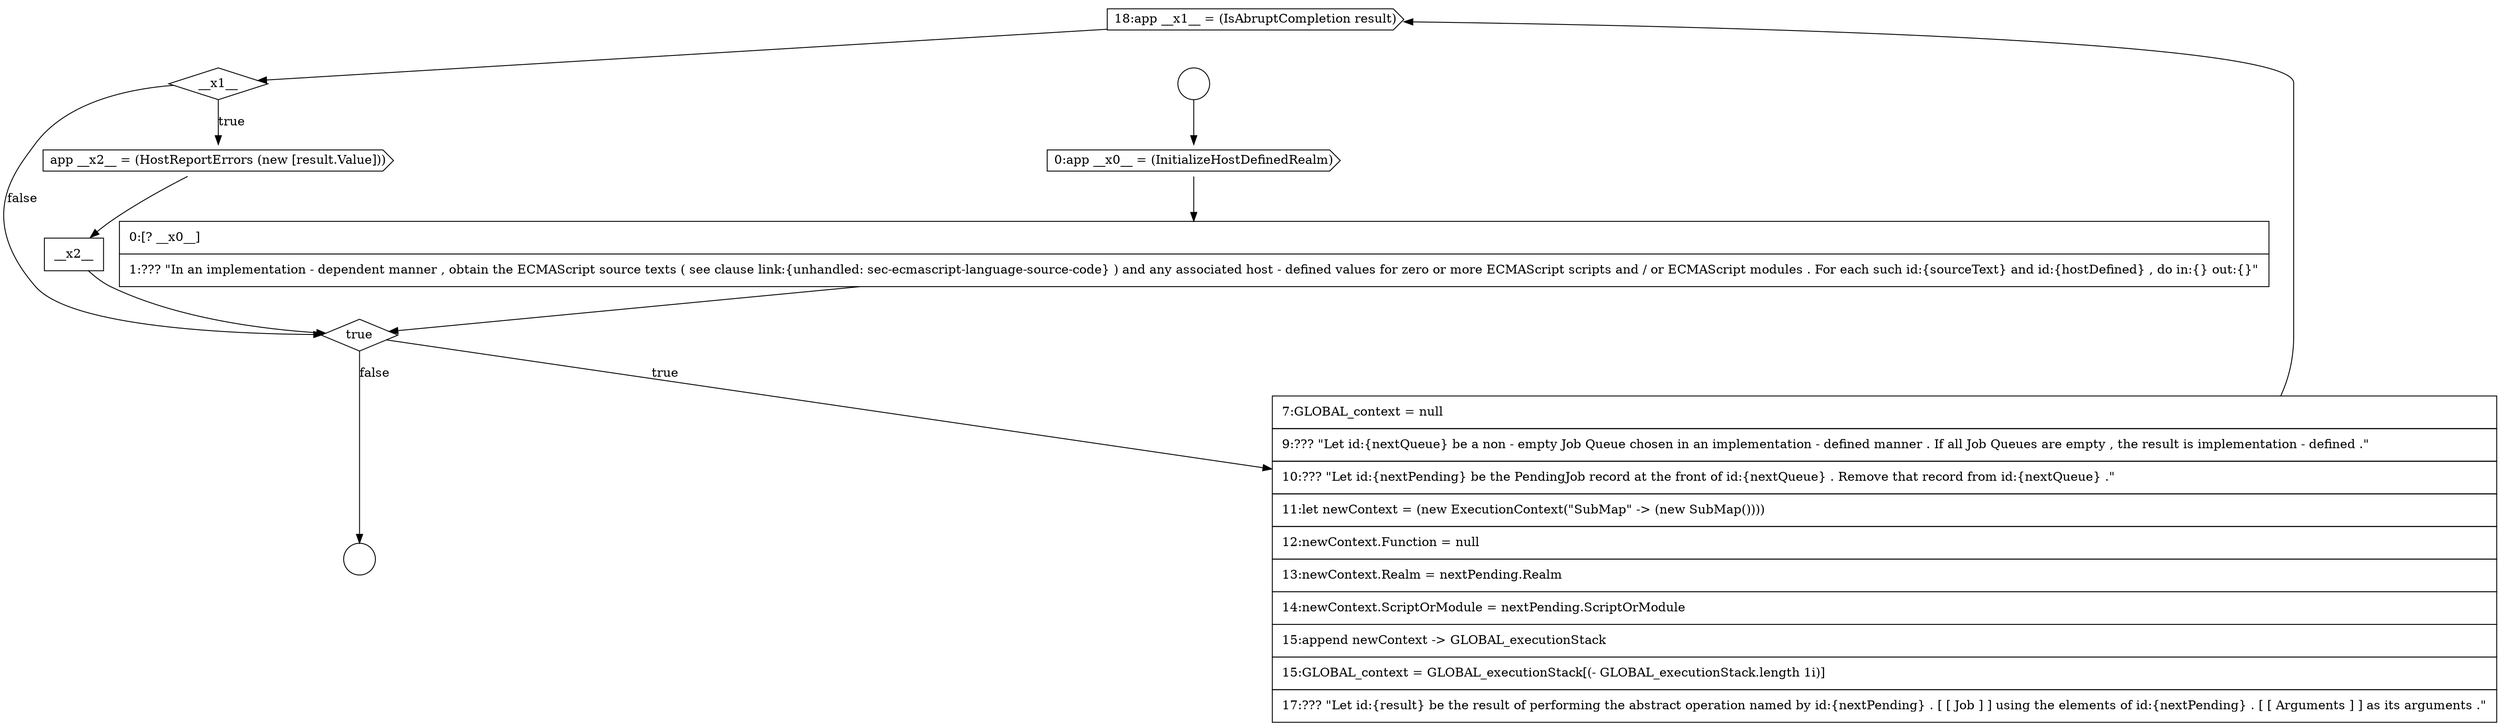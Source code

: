 digraph {
  node1501 [shape=cds, label=<<font color="black">18:app __x1__ = (IsAbruptCompletion result)</font>> color="black" fillcolor="white" style=filled]
  node1497 [shape=cds, label=<<font color="black">0:app __x0__ = (InitializeHostDefinedRealm)</font>> color="black" fillcolor="white" style=filled]
  node1502 [shape=diamond, label=<<font color="black">__x1__</font>> color="black" fillcolor="white" style=filled]
  node1498 [shape=none, margin=0, label=<<font color="black">
    <table border="0" cellborder="1" cellspacing="0" cellpadding="10">
      <tr><td align="left">0:[? __x0__]</td></tr>
      <tr><td align="left">1:??? &quot;In an implementation - dependent manner , obtain the ECMAScript source texts ( see clause link:{unhandled: sec-ecmascript-language-source-code} ) and any associated host - defined values for zero or more ECMAScript scripts and / or ECMAScript modules . For each such id:{sourceText} and id:{hostDefined} , do in:{} out:{}&quot;</td></tr>
    </table>
  </font>> color="black" fillcolor="white" style=filled]
  node1503 [shape=cds, label=<<font color="black">app __x2__ = (HostReportErrors (new [result.Value]))</font>> color="black" fillcolor="white" style=filled]
  node1496 [shape=circle label=" " color="black" fillcolor="white" style=filled]
  node1499 [shape=diamond, label=<<font color="black">true</font>> color="black" fillcolor="white" style=filled]
  node1504 [shape=none, margin=0, label=<<font color="black">
    <table border="0" cellborder="1" cellspacing="0" cellpadding="10">
      <tr><td align="left">__x2__</td></tr>
    </table>
  </font>> color="black" fillcolor="white" style=filled]
  node1495 [shape=circle label=" " color="black" fillcolor="white" style=filled]
  node1500 [shape=none, margin=0, label=<<font color="black">
    <table border="0" cellborder="1" cellspacing="0" cellpadding="10">
      <tr><td align="left">7:GLOBAL_context = null</td></tr>
      <tr><td align="left">9:??? &quot;Let id:{nextQueue} be a non - empty Job Queue chosen in an implementation - defined manner . If all Job Queues are empty , the result is implementation - defined .&quot;</td></tr>
      <tr><td align="left">10:??? &quot;Let id:{nextPending} be the PendingJob record at the front of id:{nextQueue} . Remove that record from id:{nextQueue} .&quot;</td></tr>
      <tr><td align="left">11:let newContext = (new ExecutionContext(&quot;SubMap&quot; -&gt; (new SubMap())))</td></tr>
      <tr><td align="left">12:newContext.Function = null</td></tr>
      <tr><td align="left">13:newContext.Realm = nextPending.Realm</td></tr>
      <tr><td align="left">14:newContext.ScriptOrModule = nextPending.ScriptOrModule</td></tr>
      <tr><td align="left">15:append newContext -&gt; GLOBAL_executionStack</td></tr>
      <tr><td align="left">15:GLOBAL_context = GLOBAL_executionStack[(- GLOBAL_executionStack.length 1i)]</td></tr>
      <tr><td align="left">17:??? &quot;Let id:{result} be the result of performing the abstract operation named by id:{nextPending} . [ [ Job ] ] using the elements of id:{nextPending} . [ [ Arguments ] ] as its arguments .&quot;</td></tr>
    </table>
  </font>> color="black" fillcolor="white" style=filled]
  node1503 -> node1504 [ color="black"]
  node1499 -> node1500 [label=<<font color="black">true</font>> color="black"]
  node1499 -> node1496 [label=<<font color="black">false</font>> color="black"]
  node1500 -> node1501 [ color="black"]
  node1495 -> node1497 [ color="black"]
  node1498 -> node1499 [ color="black"]
  node1497 -> node1498 [ color="black"]
  node1504 -> node1499 [ color="black"]
  node1502 -> node1503 [label=<<font color="black">true</font>> color="black"]
  node1502 -> node1499 [label=<<font color="black">false</font>> color="black"]
  node1501 -> node1502 [ color="black"]
}
